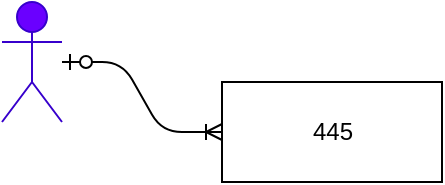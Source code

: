 <mxfile>
    <diagram id="9LAB8P0yIX8bzoQmXrmB" name="第 1 页">
        <mxGraphModel dx="500" dy="463" grid="1" gridSize="10" guides="1" tooltips="1" connect="1" arrows="1" fold="1" page="1" pageScale="1" pageWidth="827" pageHeight="1169" math="0" shadow="0">
            <root>
                <object label="" id="0">
                    <mxCell/>
                </object>
                <mxCell id="1" parent="0"/>
                <mxCell id="3" value="5541" style="shape=umlActor;verticalLabelPosition=bottom;verticalAlign=top;html=1;fillColor=#6a00ff;strokeColor=#3700CC;fillStyle=auto;fontColor=#ffffff;" vertex="1" parent="1">
                    <mxGeometry x="40" y="40" width="30" height="60" as="geometry"/>
                </mxCell>
                <mxCell id="4" value="" style="edgeStyle=entityRelationEdgeStyle;fontSize=12;html=1;endArrow=ERoneToMany;startArrow=ERzeroToOne;" edge="1" parent="1" target="5">
                    <mxGeometry width="100" height="100" relative="1" as="geometry">
                        <mxPoint x="70" y="70" as="sourcePoint"/>
                        <mxPoint x="170" y="-30" as="targetPoint"/>
                    </mxGeometry>
                </mxCell>
                <mxCell id="5" value="445" style="html=1;fillStyle=auto;strokeColor=default;fillColor=default;gradientColor=none;" vertex="1" parent="1">
                    <mxGeometry x="150" y="80" width="110" height="50" as="geometry"/>
                </mxCell>
            </root>
        </mxGraphModel>
    </diagram>
</mxfile>